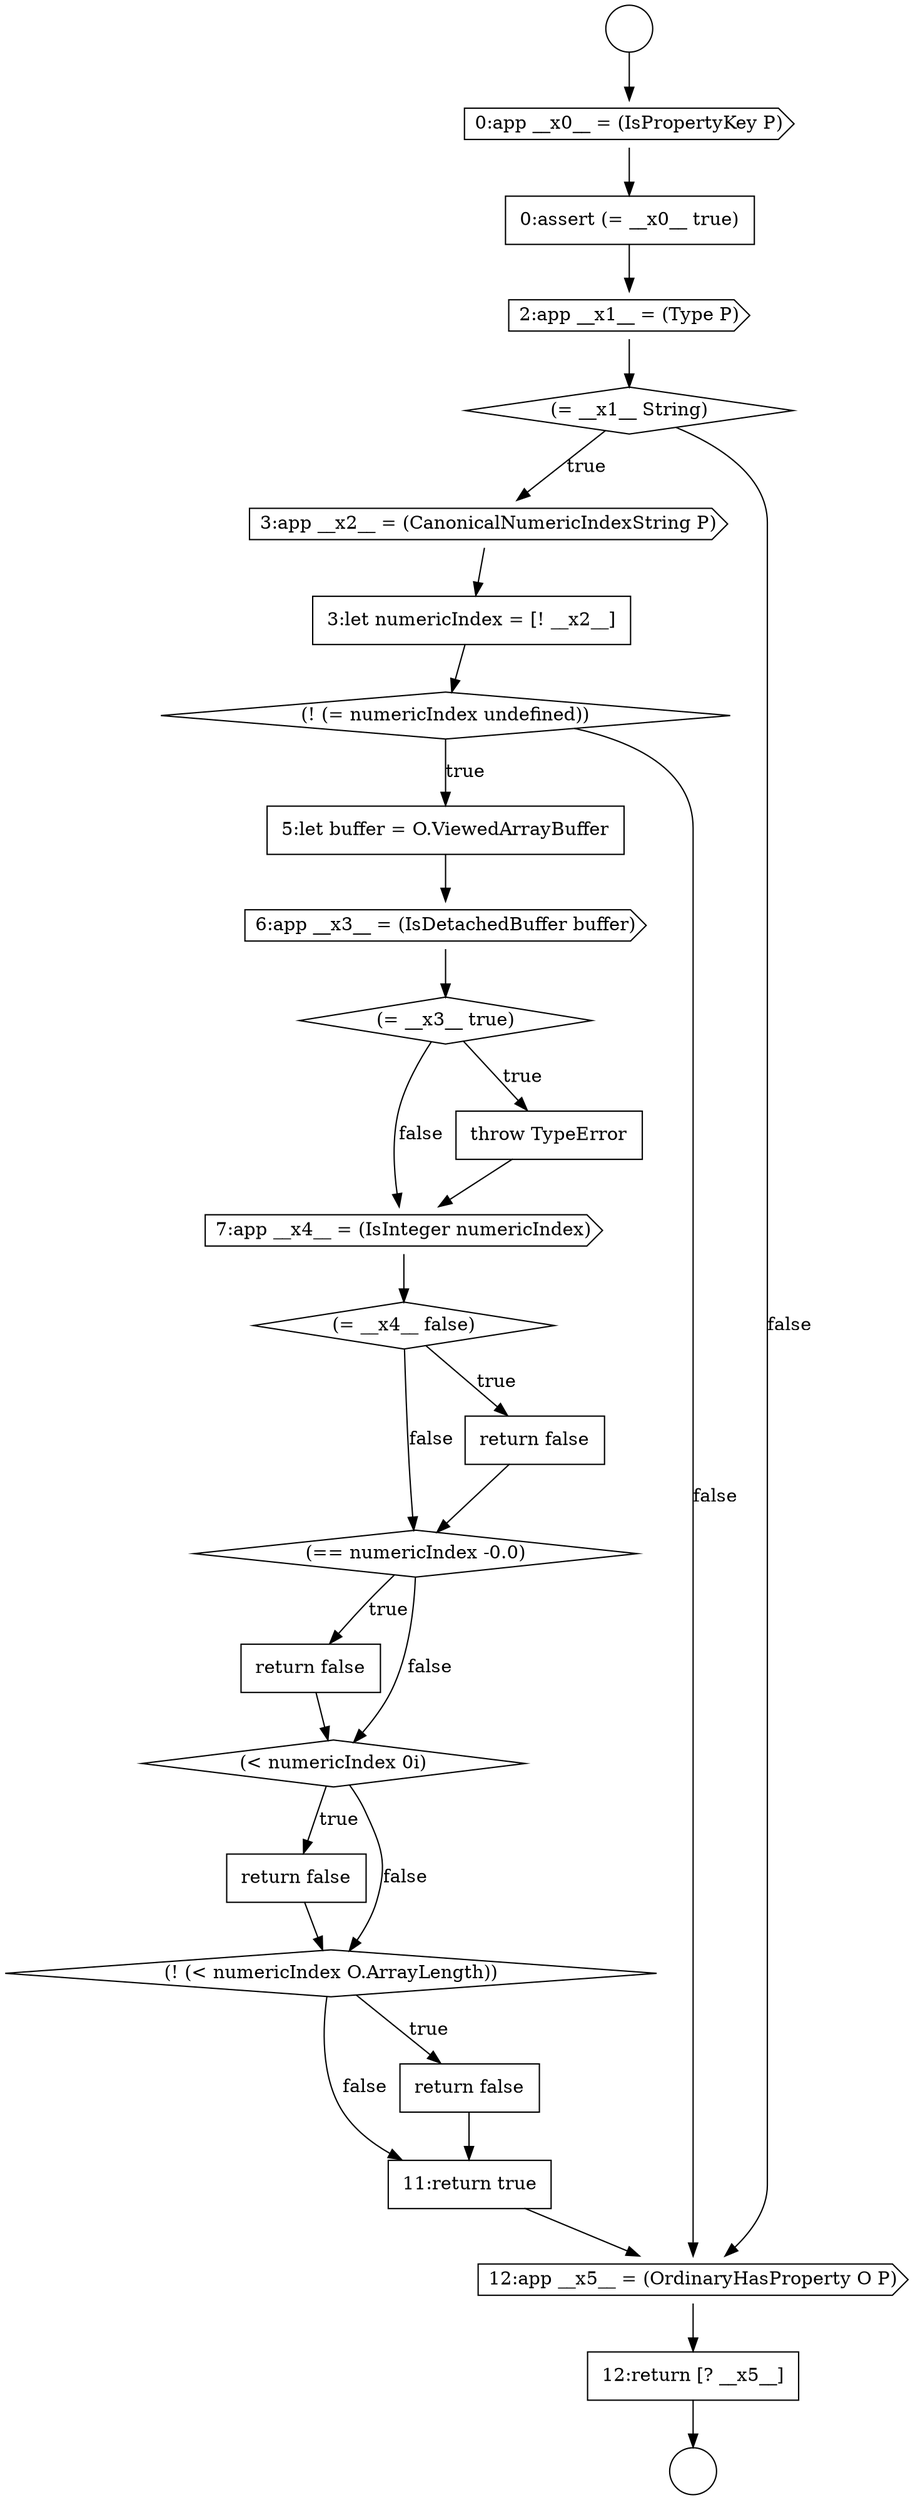 digraph {
  node2630 [shape=diamond, label=<<font color="black">(! (= numericIndex undefined))</font>> color="black" fillcolor="white" style=filled]
  node2627 [shape=diamond, label=<<font color="black">(= __x1__ String)</font>> color="black" fillcolor="white" style=filled]
  node2635 [shape=cds, label=<<font color="black">7:app __x4__ = (IsInteger numericIndex)</font>> color="black" fillcolor="white" style=filled]
  node2639 [shape=none, margin=0, label=<<font color="black">
    <table border="0" cellborder="1" cellspacing="0" cellpadding="10">
      <tr><td align="left">return false</td></tr>
    </table>
  </font>> color="black" fillcolor="white" style=filled]
  node2628 [shape=cds, label=<<font color="black">3:app __x2__ = (CanonicalNumericIndexString P)</font>> color="black" fillcolor="white" style=filled]
  node2633 [shape=diamond, label=<<font color="black">(= __x3__ true)</font>> color="black" fillcolor="white" style=filled]
  node2629 [shape=none, margin=0, label=<<font color="black">
    <table border="0" cellborder="1" cellspacing="0" cellpadding="10">
      <tr><td align="left">3:let numericIndex = [! __x2__]</td></tr>
    </table>
  </font>> color="black" fillcolor="white" style=filled]
  node2623 [shape=circle label=" " color="black" fillcolor="white" style=filled]
  node2636 [shape=diamond, label=<<font color="black">(= __x4__ false)</font>> color="black" fillcolor="white" style=filled]
  node2640 [shape=diamond, label=<<font color="black">(&lt; numericIndex 0i)</font>> color="black" fillcolor="white" style=filled]
  node2622 [shape=circle label=" " color="black" fillcolor="white" style=filled]
  node2644 [shape=none, margin=0, label=<<font color="black">
    <table border="0" cellborder="1" cellspacing="0" cellpadding="10">
      <tr><td align="left">11:return true</td></tr>
    </table>
  </font>> color="black" fillcolor="white" style=filled]
  node2646 [shape=none, margin=0, label=<<font color="black">
    <table border="0" cellborder="1" cellspacing="0" cellpadding="10">
      <tr><td align="left">12:return [? __x5__]</td></tr>
    </table>
  </font>> color="black" fillcolor="white" style=filled]
  node2641 [shape=none, margin=0, label=<<font color="black">
    <table border="0" cellborder="1" cellspacing="0" cellpadding="10">
      <tr><td align="left">return false</td></tr>
    </table>
  </font>> color="black" fillcolor="white" style=filled]
  node2631 [shape=none, margin=0, label=<<font color="black">
    <table border="0" cellborder="1" cellspacing="0" cellpadding="10">
      <tr><td align="left">5:let buffer = O.ViewedArrayBuffer</td></tr>
    </table>
  </font>> color="black" fillcolor="white" style=filled]
  node2638 [shape=diamond, label=<<font color="black">(== numericIndex -0.0)</font>> color="black" fillcolor="white" style=filled]
  node2634 [shape=none, margin=0, label=<<font color="black">
    <table border="0" cellborder="1" cellspacing="0" cellpadding="10">
      <tr><td align="left">throw TypeError</td></tr>
    </table>
  </font>> color="black" fillcolor="white" style=filled]
  node2645 [shape=cds, label=<<font color="black">12:app __x5__ = (OrdinaryHasProperty O P)</font>> color="black" fillcolor="white" style=filled]
  node2642 [shape=diamond, label=<<font color="black">(! (&lt; numericIndex O.ArrayLength))</font>> color="black" fillcolor="white" style=filled]
  node2624 [shape=cds, label=<<font color="black">0:app __x0__ = (IsPropertyKey P)</font>> color="black" fillcolor="white" style=filled]
  node2637 [shape=none, margin=0, label=<<font color="black">
    <table border="0" cellborder="1" cellspacing="0" cellpadding="10">
      <tr><td align="left">return false</td></tr>
    </table>
  </font>> color="black" fillcolor="white" style=filled]
  node2632 [shape=cds, label=<<font color="black">6:app __x3__ = (IsDetachedBuffer buffer)</font>> color="black" fillcolor="white" style=filled]
  node2625 [shape=none, margin=0, label=<<font color="black">
    <table border="0" cellborder="1" cellspacing="0" cellpadding="10">
      <tr><td align="left">0:assert (= __x0__ true)</td></tr>
    </table>
  </font>> color="black" fillcolor="white" style=filled]
  node2626 [shape=cds, label=<<font color="black">2:app __x1__ = (Type P)</font>> color="black" fillcolor="white" style=filled]
  node2643 [shape=none, margin=0, label=<<font color="black">
    <table border="0" cellborder="1" cellspacing="0" cellpadding="10">
      <tr><td align="left">return false</td></tr>
    </table>
  </font>> color="black" fillcolor="white" style=filled]
  node2632 -> node2633 [ color="black"]
  node2634 -> node2635 [ color="black"]
  node2633 -> node2634 [label=<<font color="black">true</font>> color="black"]
  node2633 -> node2635 [label=<<font color="black">false</font>> color="black"]
  node2641 -> node2642 [ color="black"]
  node2635 -> node2636 [ color="black"]
  node2644 -> node2645 [ color="black"]
  node2628 -> node2629 [ color="black"]
  node2646 -> node2623 [ color="black"]
  node2627 -> node2628 [label=<<font color="black">true</font>> color="black"]
  node2627 -> node2645 [label=<<font color="black">false</font>> color="black"]
  node2645 -> node2646 [ color="black"]
  node2643 -> node2644 [ color="black"]
  node2624 -> node2625 [ color="black"]
  node2639 -> node2640 [ color="black"]
  node2631 -> node2632 [ color="black"]
  node2630 -> node2631 [label=<<font color="black">true</font>> color="black"]
  node2630 -> node2645 [label=<<font color="black">false</font>> color="black"]
  node2626 -> node2627 [ color="black"]
  node2636 -> node2637 [label=<<font color="black">true</font>> color="black"]
  node2636 -> node2638 [label=<<font color="black">false</font>> color="black"]
  node2638 -> node2639 [label=<<font color="black">true</font>> color="black"]
  node2638 -> node2640 [label=<<font color="black">false</font>> color="black"]
  node2622 -> node2624 [ color="black"]
  node2642 -> node2643 [label=<<font color="black">true</font>> color="black"]
  node2642 -> node2644 [label=<<font color="black">false</font>> color="black"]
  node2637 -> node2638 [ color="black"]
  node2625 -> node2626 [ color="black"]
  node2629 -> node2630 [ color="black"]
  node2640 -> node2641 [label=<<font color="black">true</font>> color="black"]
  node2640 -> node2642 [label=<<font color="black">false</font>> color="black"]
}
